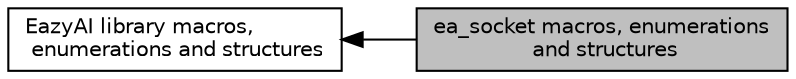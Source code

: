 digraph "ea_socket macros, enumerations and structures"
{
  bgcolor="transparent";
  edge [fontname="Helvetica",fontsize="10",labelfontname="Helvetica",labelfontsize="10"];
  node [fontname="Helvetica",fontsize="10",shape=box];
  rankdir=LR;
  Node2 [label="EazyAI library macros,\l enumerations and structures",height=0.2,width=0.4,color="black",URL="$de/d5b/group__eazyai-api-helper.html",tooltip="Definition of macros, enumerations and structures in EazyAI library."];
  Node1 [label="ea_socket macros, enumerations\l and structures",height=0.2,width=0.4,color="black", fillcolor="grey75", style="filled", fontcolor="black",tooltip="Definition of ea_socket macros, enumerations and structures."];
  Node2->Node1 [shape=plaintext, dir="back", style="solid"];
}
